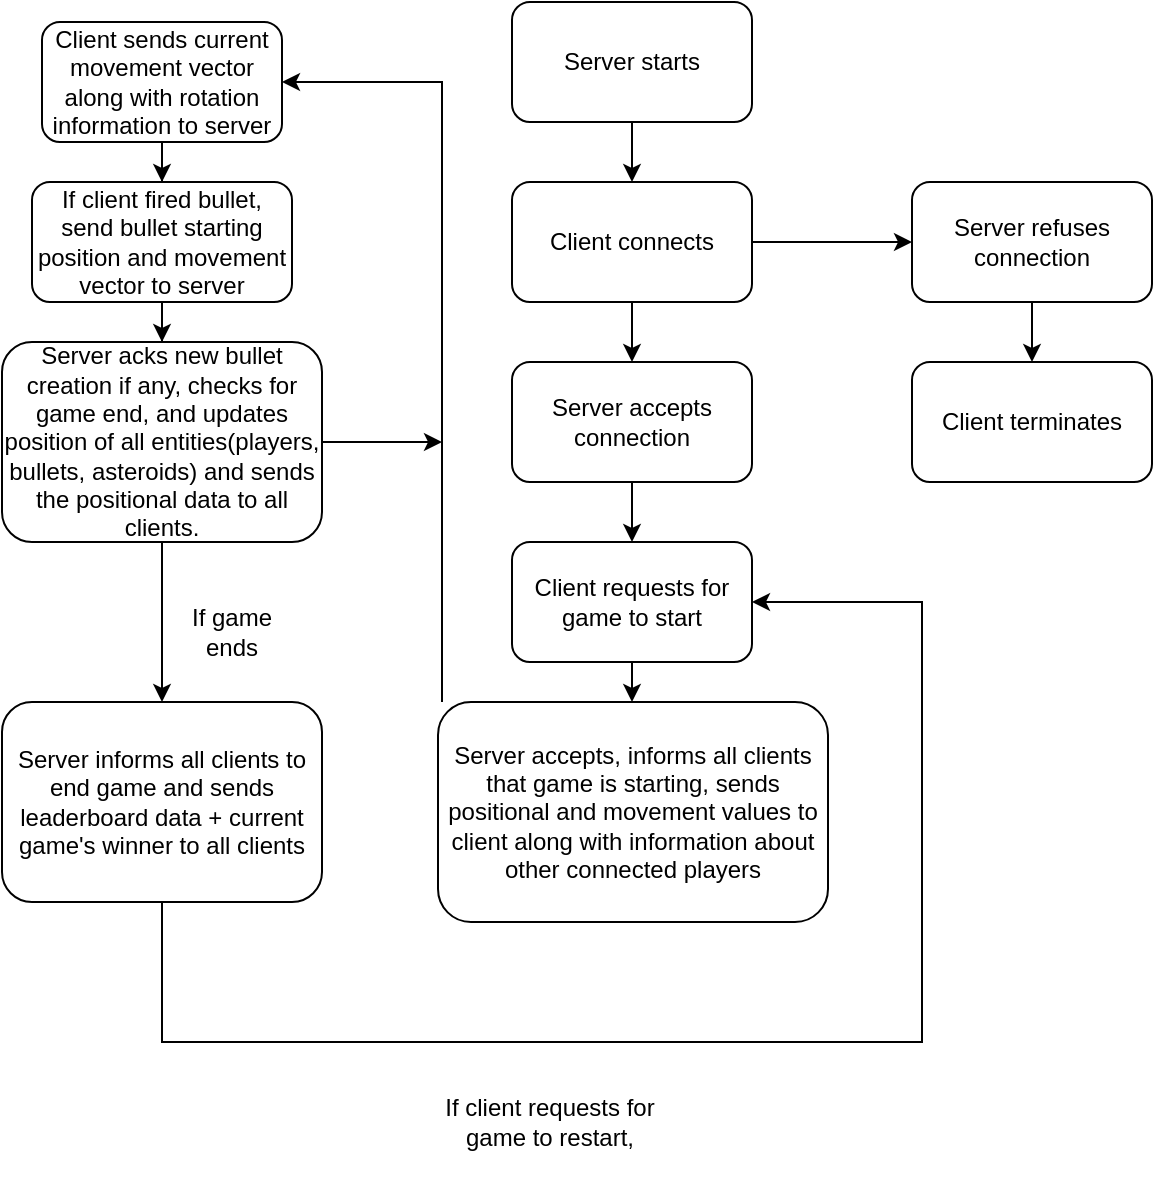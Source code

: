 <mxfile version="25.0.1">
  <diagram name="Page-1" id="1M39MlWB7WoV_DEF96Gu">
    <mxGraphModel dx="844" dy="457" grid="1" gridSize="10" guides="1" tooltips="1" connect="1" arrows="1" fold="1" page="1" pageScale="1" pageWidth="850" pageHeight="1100" math="0" shadow="0">
      <root>
        <mxCell id="0" />
        <mxCell id="1" parent="0" />
        <mxCell id="ThkMqLpaY8hJxv52PhQc-3" value="" style="edgeStyle=orthogonalEdgeStyle;rounded=0;orthogonalLoop=1;jettySize=auto;html=1;" edge="1" parent="1" source="ThkMqLpaY8hJxv52PhQc-1" target="ThkMqLpaY8hJxv52PhQc-2">
          <mxGeometry relative="1" as="geometry" />
        </mxCell>
        <mxCell id="ThkMqLpaY8hJxv52PhQc-1" value="Server starts" style="rounded=1;whiteSpace=wrap;html=1;" vertex="1" parent="1">
          <mxGeometry x="365" y="60" width="120" height="60" as="geometry" />
        </mxCell>
        <mxCell id="ThkMqLpaY8hJxv52PhQc-7" value="" style="edgeStyle=orthogonalEdgeStyle;rounded=0;orthogonalLoop=1;jettySize=auto;html=1;" edge="1" parent="1" source="ThkMqLpaY8hJxv52PhQc-2" target="ThkMqLpaY8hJxv52PhQc-6">
          <mxGeometry relative="1" as="geometry" />
        </mxCell>
        <mxCell id="ThkMqLpaY8hJxv52PhQc-9" value="" style="edgeStyle=orthogonalEdgeStyle;rounded=0;orthogonalLoop=1;jettySize=auto;html=1;" edge="1" parent="1" source="ThkMqLpaY8hJxv52PhQc-2" target="ThkMqLpaY8hJxv52PhQc-8">
          <mxGeometry relative="1" as="geometry" />
        </mxCell>
        <mxCell id="ThkMqLpaY8hJxv52PhQc-2" value="Client connects" style="rounded=1;whiteSpace=wrap;html=1;" vertex="1" parent="1">
          <mxGeometry x="365" y="150" width="120" height="60" as="geometry" />
        </mxCell>
        <mxCell id="ThkMqLpaY8hJxv52PhQc-13" value="" style="edgeStyle=orthogonalEdgeStyle;rounded=0;orthogonalLoop=1;jettySize=auto;html=1;" edge="1" parent="1" source="ThkMqLpaY8hJxv52PhQc-6" target="ThkMqLpaY8hJxv52PhQc-12">
          <mxGeometry relative="1" as="geometry" />
        </mxCell>
        <mxCell id="ThkMqLpaY8hJxv52PhQc-6" value="Server accepts connection" style="whiteSpace=wrap;html=1;rounded=1;" vertex="1" parent="1">
          <mxGeometry x="365" y="240" width="120" height="60" as="geometry" />
        </mxCell>
        <mxCell id="ThkMqLpaY8hJxv52PhQc-11" value="" style="edgeStyle=orthogonalEdgeStyle;rounded=0;orthogonalLoop=1;jettySize=auto;html=1;" edge="1" parent="1" source="ThkMqLpaY8hJxv52PhQc-8" target="ThkMqLpaY8hJxv52PhQc-10">
          <mxGeometry relative="1" as="geometry" />
        </mxCell>
        <mxCell id="ThkMqLpaY8hJxv52PhQc-8" value="Server refuses connection" style="rounded=1;whiteSpace=wrap;html=1;" vertex="1" parent="1">
          <mxGeometry x="565" y="150" width="120" height="60" as="geometry" />
        </mxCell>
        <mxCell id="ThkMqLpaY8hJxv52PhQc-10" value="Client terminates" style="whiteSpace=wrap;html=1;rounded=1;" vertex="1" parent="1">
          <mxGeometry x="565" y="240" width="120" height="60" as="geometry" />
        </mxCell>
        <mxCell id="ThkMqLpaY8hJxv52PhQc-15" value="" style="edgeStyle=orthogonalEdgeStyle;rounded=0;orthogonalLoop=1;jettySize=auto;html=1;" edge="1" parent="1" source="ThkMqLpaY8hJxv52PhQc-12" target="ThkMqLpaY8hJxv52PhQc-14">
          <mxGeometry relative="1" as="geometry" />
        </mxCell>
        <mxCell id="ThkMqLpaY8hJxv52PhQc-12" value="Client requests for game to start" style="whiteSpace=wrap;html=1;rounded=1;" vertex="1" parent="1">
          <mxGeometry x="365" y="330" width="120" height="60" as="geometry" />
        </mxCell>
        <mxCell id="ThkMqLpaY8hJxv52PhQc-17" value="" style="edgeStyle=orthogonalEdgeStyle;rounded=0;orthogonalLoop=1;jettySize=auto;html=1;" edge="1" parent="1" source="ThkMqLpaY8hJxv52PhQc-14" target="ThkMqLpaY8hJxv52PhQc-16">
          <mxGeometry relative="1" as="geometry">
            <Array as="points">
              <mxPoint x="330" y="440" />
              <mxPoint x="330" y="100" />
            </Array>
          </mxGeometry>
        </mxCell>
        <mxCell id="ThkMqLpaY8hJxv52PhQc-14" value="Server accepts, informs all clients that game is starting, sends positional and movement values to client along with information about other connected players" style="whiteSpace=wrap;html=1;rounded=1;" vertex="1" parent="1">
          <mxGeometry x="328" y="410" width="195" height="110" as="geometry" />
        </mxCell>
        <mxCell id="ThkMqLpaY8hJxv52PhQc-20" value="" style="edgeStyle=orthogonalEdgeStyle;rounded=0;orthogonalLoop=1;jettySize=auto;html=1;" edge="1" parent="1" source="ThkMqLpaY8hJxv52PhQc-16" target="ThkMqLpaY8hJxv52PhQc-19">
          <mxGeometry relative="1" as="geometry" />
        </mxCell>
        <mxCell id="ThkMqLpaY8hJxv52PhQc-16" value="Client sends current movement vector along with rotation information to server" style="whiteSpace=wrap;html=1;rounded=1;" vertex="1" parent="1">
          <mxGeometry x="130" y="70" width="120" height="60" as="geometry" />
        </mxCell>
        <mxCell id="ThkMqLpaY8hJxv52PhQc-22" value="" style="edgeStyle=orthogonalEdgeStyle;rounded=0;orthogonalLoop=1;jettySize=auto;html=1;" edge="1" parent="1" source="ThkMqLpaY8hJxv52PhQc-19" target="ThkMqLpaY8hJxv52PhQc-21">
          <mxGeometry relative="1" as="geometry" />
        </mxCell>
        <mxCell id="ThkMqLpaY8hJxv52PhQc-19" value="If client fired bullet, send bullet starting position and movement vector to server" style="whiteSpace=wrap;html=1;rounded=1;" vertex="1" parent="1">
          <mxGeometry x="125" y="150" width="130" height="60" as="geometry" />
        </mxCell>
        <mxCell id="ThkMqLpaY8hJxv52PhQc-23" style="edgeStyle=orthogonalEdgeStyle;rounded=0;orthogonalLoop=1;jettySize=auto;html=1;exitX=1;exitY=0.5;exitDx=0;exitDy=0;" edge="1" parent="1" source="ThkMqLpaY8hJxv52PhQc-21">
          <mxGeometry relative="1" as="geometry">
            <mxPoint x="330" y="280" as="targetPoint" />
          </mxGeometry>
        </mxCell>
        <mxCell id="ThkMqLpaY8hJxv52PhQc-25" value="" style="edgeStyle=orthogonalEdgeStyle;rounded=0;orthogonalLoop=1;jettySize=auto;html=1;" edge="1" parent="1" source="ThkMqLpaY8hJxv52PhQc-21" target="ThkMqLpaY8hJxv52PhQc-24">
          <mxGeometry relative="1" as="geometry" />
        </mxCell>
        <mxCell id="ThkMqLpaY8hJxv52PhQc-21" value="Server acks new bullet creation if any, checks for game end, and updates position of all entities(players, bullets, asteroids) and sends the positional data to all clients." style="whiteSpace=wrap;html=1;rounded=1;" vertex="1" parent="1">
          <mxGeometry x="110" y="230" width="160" height="100" as="geometry" />
        </mxCell>
        <mxCell id="ThkMqLpaY8hJxv52PhQc-27" style="edgeStyle=orthogonalEdgeStyle;rounded=0;orthogonalLoop=1;jettySize=auto;html=1;exitX=0.5;exitY=1;exitDx=0;exitDy=0;entryX=1;entryY=0.5;entryDx=0;entryDy=0;" edge="1" parent="1" source="ThkMqLpaY8hJxv52PhQc-24" target="ThkMqLpaY8hJxv52PhQc-12">
          <mxGeometry relative="1" as="geometry">
            <Array as="points">
              <mxPoint x="190" y="580" />
              <mxPoint x="570" y="580" />
              <mxPoint x="570" y="360" />
            </Array>
          </mxGeometry>
        </mxCell>
        <mxCell id="ThkMqLpaY8hJxv52PhQc-24" value="Server informs all clients to end game and sends leaderboard data + current game&#39;s winner to all clients" style="whiteSpace=wrap;html=1;rounded=1;" vertex="1" parent="1">
          <mxGeometry x="110" y="410" width="160" height="100" as="geometry" />
        </mxCell>
        <mxCell id="ThkMqLpaY8hJxv52PhQc-26" value="If game ends" style="text;html=1;align=center;verticalAlign=middle;whiteSpace=wrap;rounded=0;" vertex="1" parent="1">
          <mxGeometry x="195" y="360" width="60" height="30" as="geometry" />
        </mxCell>
        <mxCell id="ThkMqLpaY8hJxv52PhQc-28" value="If client requests for game to restart," style="text;html=1;align=center;verticalAlign=middle;whiteSpace=wrap;rounded=0;" vertex="1" parent="1">
          <mxGeometry x="328" y="590" width="112" height="60" as="geometry" />
        </mxCell>
      </root>
    </mxGraphModel>
  </diagram>
</mxfile>
